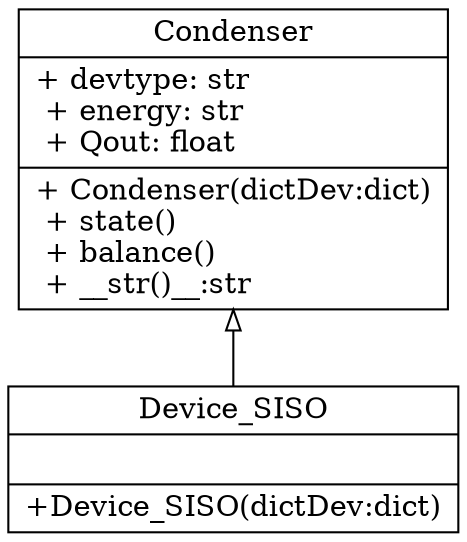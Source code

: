 digraph "classes" {
rankdir=BT
charset="utf-8"
"components.device_siso.Device_SISO" [color="black", fontcoor="black", 
              label="{Device_SISO|
               \l|
               +Device_SISO(dictDev:dict)\l
               }",
               shape="record", style="solid"];

"components.condenser.Condenser" [color="black", fontcoor="black", 
              label="{Condenser|
               + devtype: str\l
               + energy: str\l 
               + Qout: float\l|
               + Condenser(dictDev:dict)\l
               + state()\l 
               + balance()\l 
               + __str()__:str\l}",
               shape="record", style="solid"];

"components.device_siso.Device_SISO"->"components.condenser.Condenser"[
            arrowhead="empty", arrowtail="none",
            style="solid"];
}
